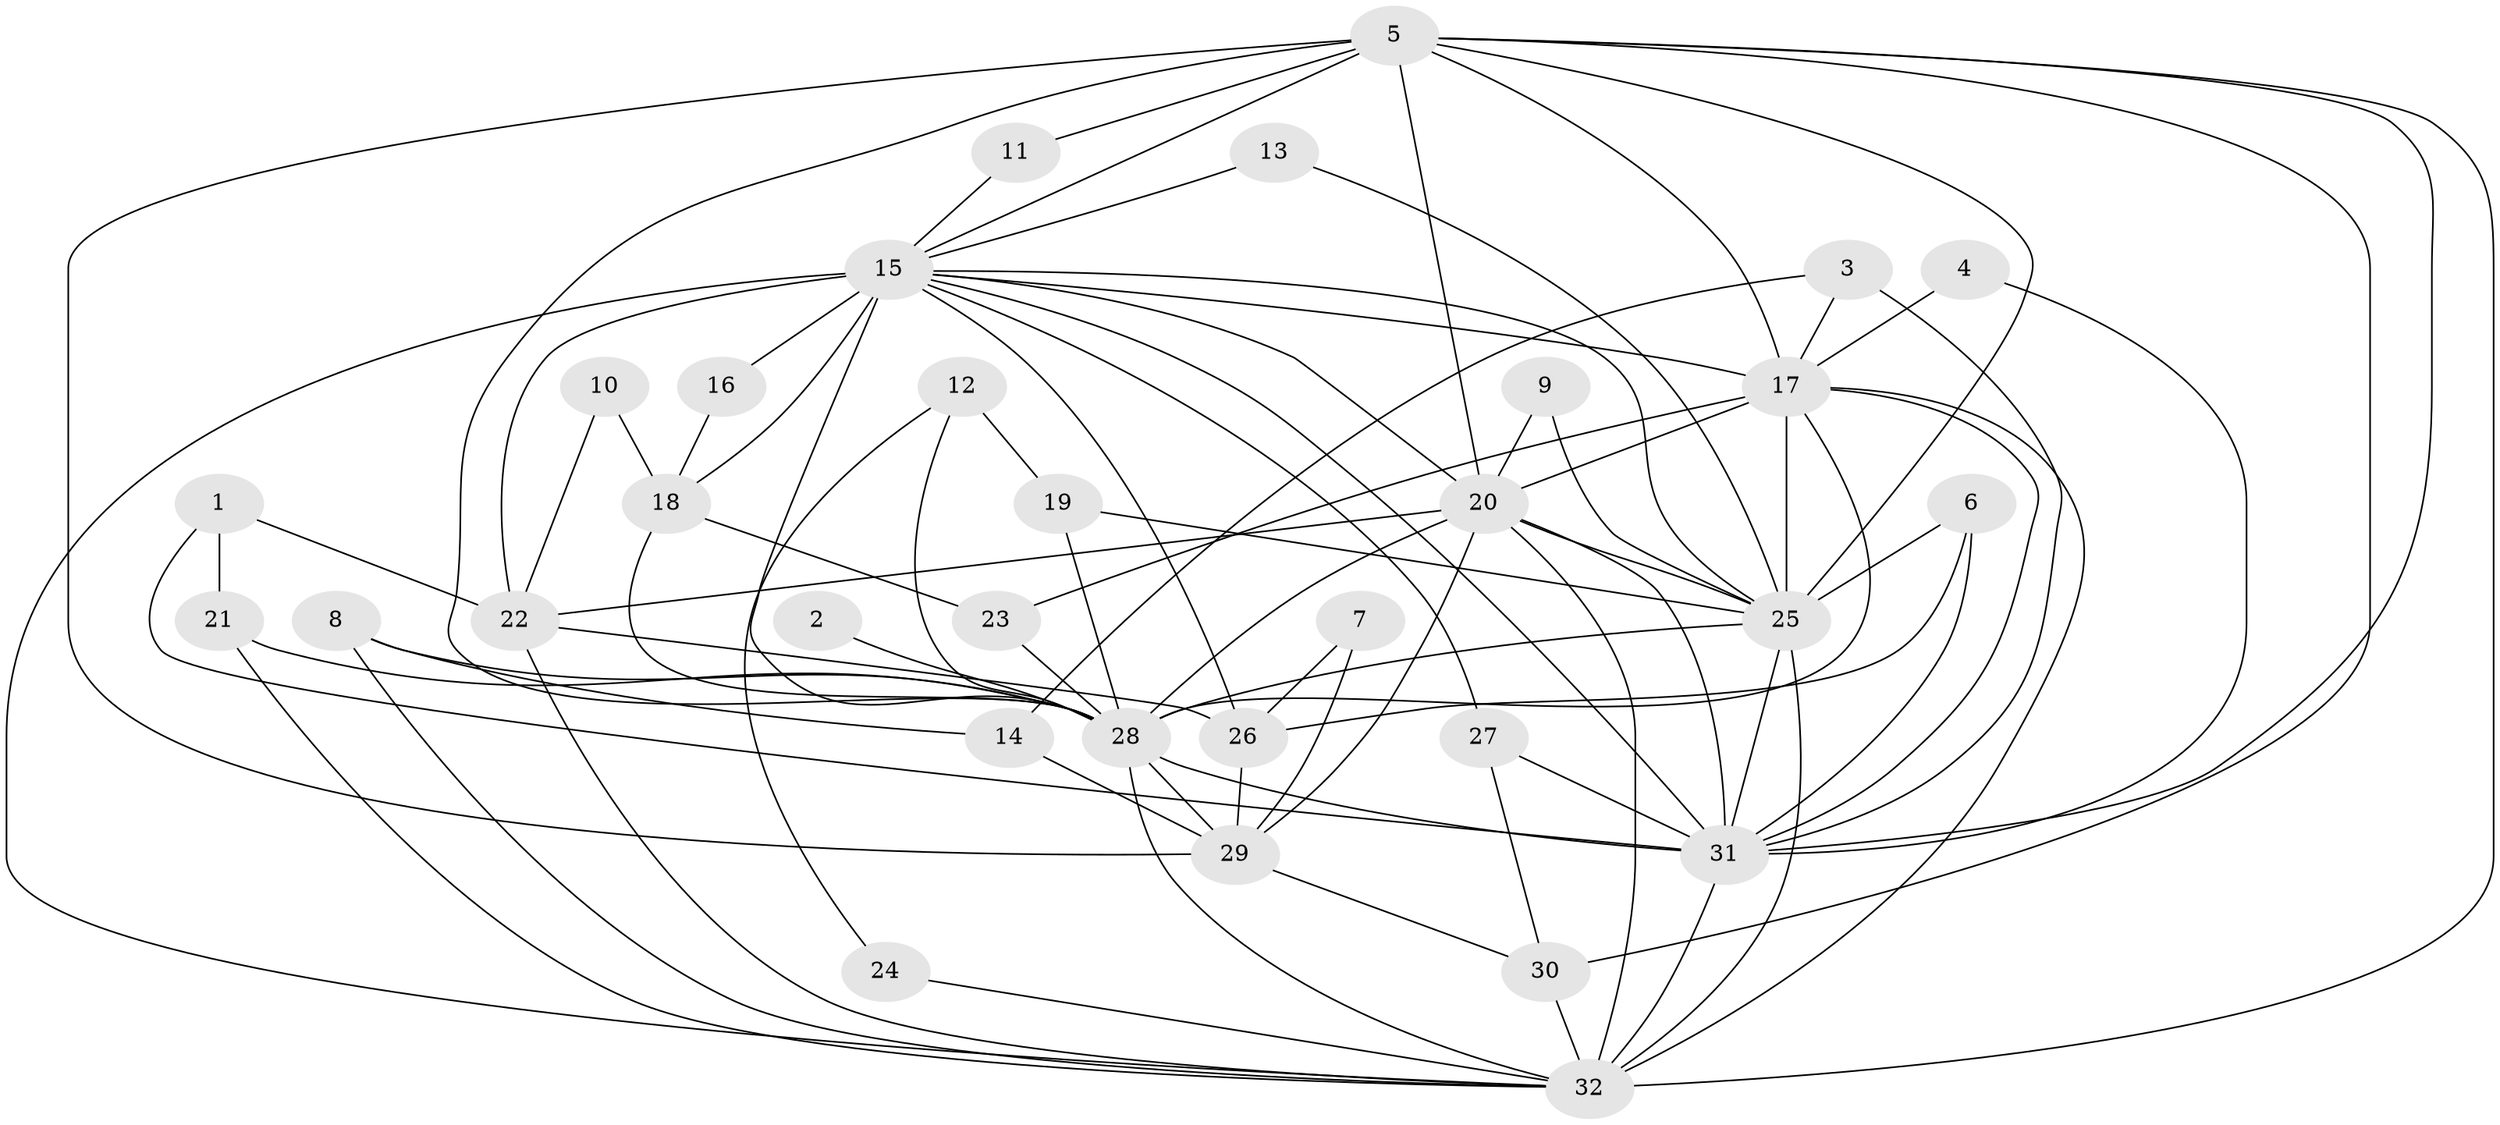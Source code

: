 // original degree distribution, {19: 0.015873015873015872, 18: 0.031746031746031744, 14: 0.031746031746031744, 12: 0.015873015873015872, 16: 0.015873015873015872, 17: 0.031746031746031744, 15: 0.015873015873015872, 3: 0.19047619047619047, 7: 0.015873015873015872, 8: 0.015873015873015872, 2: 0.5396825396825397, 5: 0.047619047619047616, 4: 0.031746031746031744}
// Generated by graph-tools (version 1.1) at 2025/36/03/04/25 23:36:15]
// undirected, 32 vertices, 84 edges
graph export_dot {
  node [color=gray90,style=filled];
  1;
  2;
  3;
  4;
  5;
  6;
  7;
  8;
  9;
  10;
  11;
  12;
  13;
  14;
  15;
  16;
  17;
  18;
  19;
  20;
  21;
  22;
  23;
  24;
  25;
  26;
  27;
  28;
  29;
  30;
  31;
  32;
  1 -- 21 [weight=1.0];
  1 -- 22 [weight=1.0];
  1 -- 31 [weight=1.0];
  2 -- 28 [weight=1.0];
  3 -- 14 [weight=1.0];
  3 -- 17 [weight=1.0];
  3 -- 31 [weight=1.0];
  4 -- 17 [weight=1.0];
  4 -- 31 [weight=2.0];
  5 -- 11 [weight=1.0];
  5 -- 15 [weight=1.0];
  5 -- 17 [weight=2.0];
  5 -- 20 [weight=2.0];
  5 -- 25 [weight=1.0];
  5 -- 28 [weight=3.0];
  5 -- 29 [weight=2.0];
  5 -- 30 [weight=2.0];
  5 -- 31 [weight=1.0];
  5 -- 32 [weight=1.0];
  6 -- 25 [weight=1.0];
  6 -- 26 [weight=1.0];
  6 -- 31 [weight=1.0];
  7 -- 26 [weight=1.0];
  7 -- 29 [weight=1.0];
  8 -- 14 [weight=1.0];
  8 -- 28 [weight=1.0];
  8 -- 32 [weight=1.0];
  9 -- 20 [weight=1.0];
  9 -- 25 [weight=1.0];
  10 -- 18 [weight=1.0];
  10 -- 22 [weight=1.0];
  11 -- 15 [weight=1.0];
  12 -- 19 [weight=1.0];
  12 -- 24 [weight=1.0];
  12 -- 28 [weight=1.0];
  13 -- 15 [weight=1.0];
  13 -- 25 [weight=1.0];
  14 -- 29 [weight=1.0];
  15 -- 16 [weight=2.0];
  15 -- 17 [weight=1.0];
  15 -- 18 [weight=1.0];
  15 -- 20 [weight=2.0];
  15 -- 22 [weight=2.0];
  15 -- 25 [weight=1.0];
  15 -- 26 [weight=1.0];
  15 -- 27 [weight=1.0];
  15 -- 28 [weight=3.0];
  15 -- 31 [weight=1.0];
  15 -- 32 [weight=2.0];
  16 -- 18 [weight=1.0];
  17 -- 20 [weight=3.0];
  17 -- 23 [weight=2.0];
  17 -- 25 [weight=1.0];
  17 -- 28 [weight=2.0];
  17 -- 31 [weight=1.0];
  17 -- 32 [weight=1.0];
  18 -- 23 [weight=1.0];
  18 -- 28 [weight=1.0];
  19 -- 25 [weight=1.0];
  19 -- 28 [weight=1.0];
  20 -- 22 [weight=1.0];
  20 -- 25 [weight=2.0];
  20 -- 28 [weight=4.0];
  20 -- 29 [weight=1.0];
  20 -- 31 [weight=2.0];
  20 -- 32 [weight=4.0];
  21 -- 28 [weight=1.0];
  21 -- 32 [weight=1.0];
  22 -- 26 [weight=1.0];
  22 -- 32 [weight=1.0];
  23 -- 28 [weight=1.0];
  24 -- 32 [weight=1.0];
  25 -- 28 [weight=2.0];
  25 -- 31 [weight=2.0];
  25 -- 32 [weight=1.0];
  26 -- 29 [weight=1.0];
  27 -- 30 [weight=1.0];
  27 -- 31 [weight=1.0];
  28 -- 29 [weight=1.0];
  28 -- 31 [weight=2.0];
  28 -- 32 [weight=2.0];
  29 -- 30 [weight=1.0];
  30 -- 32 [weight=1.0];
  31 -- 32 [weight=2.0];
}

